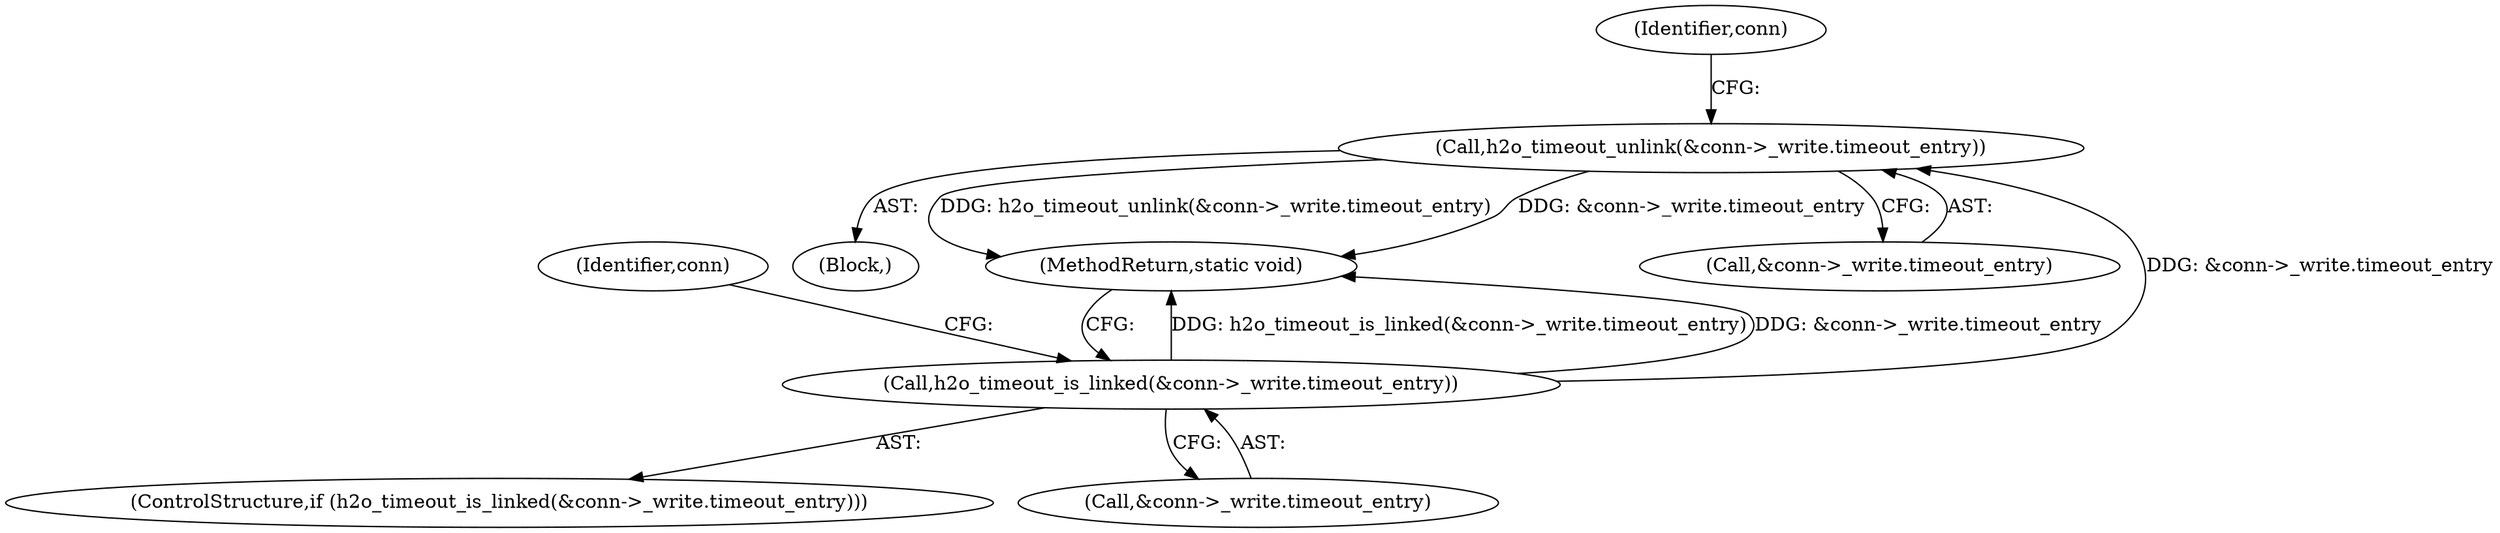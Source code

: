 digraph "0_h2o_1c0808d580da09fdec5a9a74ff09e103ea058dd4_0@API" {
"1000136" [label="(Call,h2o_timeout_unlink(&conn->_write.timeout_entry))"];
"1000128" [label="(Call,h2o_timeout_is_linked(&conn->_write.timeout_entry))"];
"1000135" [label="(Block,)"];
"1000145" [label="(MethodReturn,static void)"];
"1000127" [label="(ControlStructure,if (h2o_timeout_is_linked(&conn->_write.timeout_entry)))"];
"1000136" [label="(Call,h2o_timeout_unlink(&conn->_write.timeout_entry))"];
"1000140" [label="(Identifier,conn)"];
"1000144" [label="(Identifier,conn)"];
"1000129" [label="(Call,&conn->_write.timeout_entry)"];
"1000137" [label="(Call,&conn->_write.timeout_entry)"];
"1000128" [label="(Call,h2o_timeout_is_linked(&conn->_write.timeout_entry))"];
"1000136" -> "1000135"  [label="AST: "];
"1000136" -> "1000137"  [label="CFG: "];
"1000137" -> "1000136"  [label="AST: "];
"1000144" -> "1000136"  [label="CFG: "];
"1000136" -> "1000145"  [label="DDG: h2o_timeout_unlink(&conn->_write.timeout_entry)"];
"1000136" -> "1000145"  [label="DDG: &conn->_write.timeout_entry"];
"1000128" -> "1000136"  [label="DDG: &conn->_write.timeout_entry"];
"1000128" -> "1000127"  [label="AST: "];
"1000128" -> "1000129"  [label="CFG: "];
"1000129" -> "1000128"  [label="AST: "];
"1000140" -> "1000128"  [label="CFG: "];
"1000145" -> "1000128"  [label="CFG: "];
"1000128" -> "1000145"  [label="DDG: h2o_timeout_is_linked(&conn->_write.timeout_entry)"];
"1000128" -> "1000145"  [label="DDG: &conn->_write.timeout_entry"];
}
